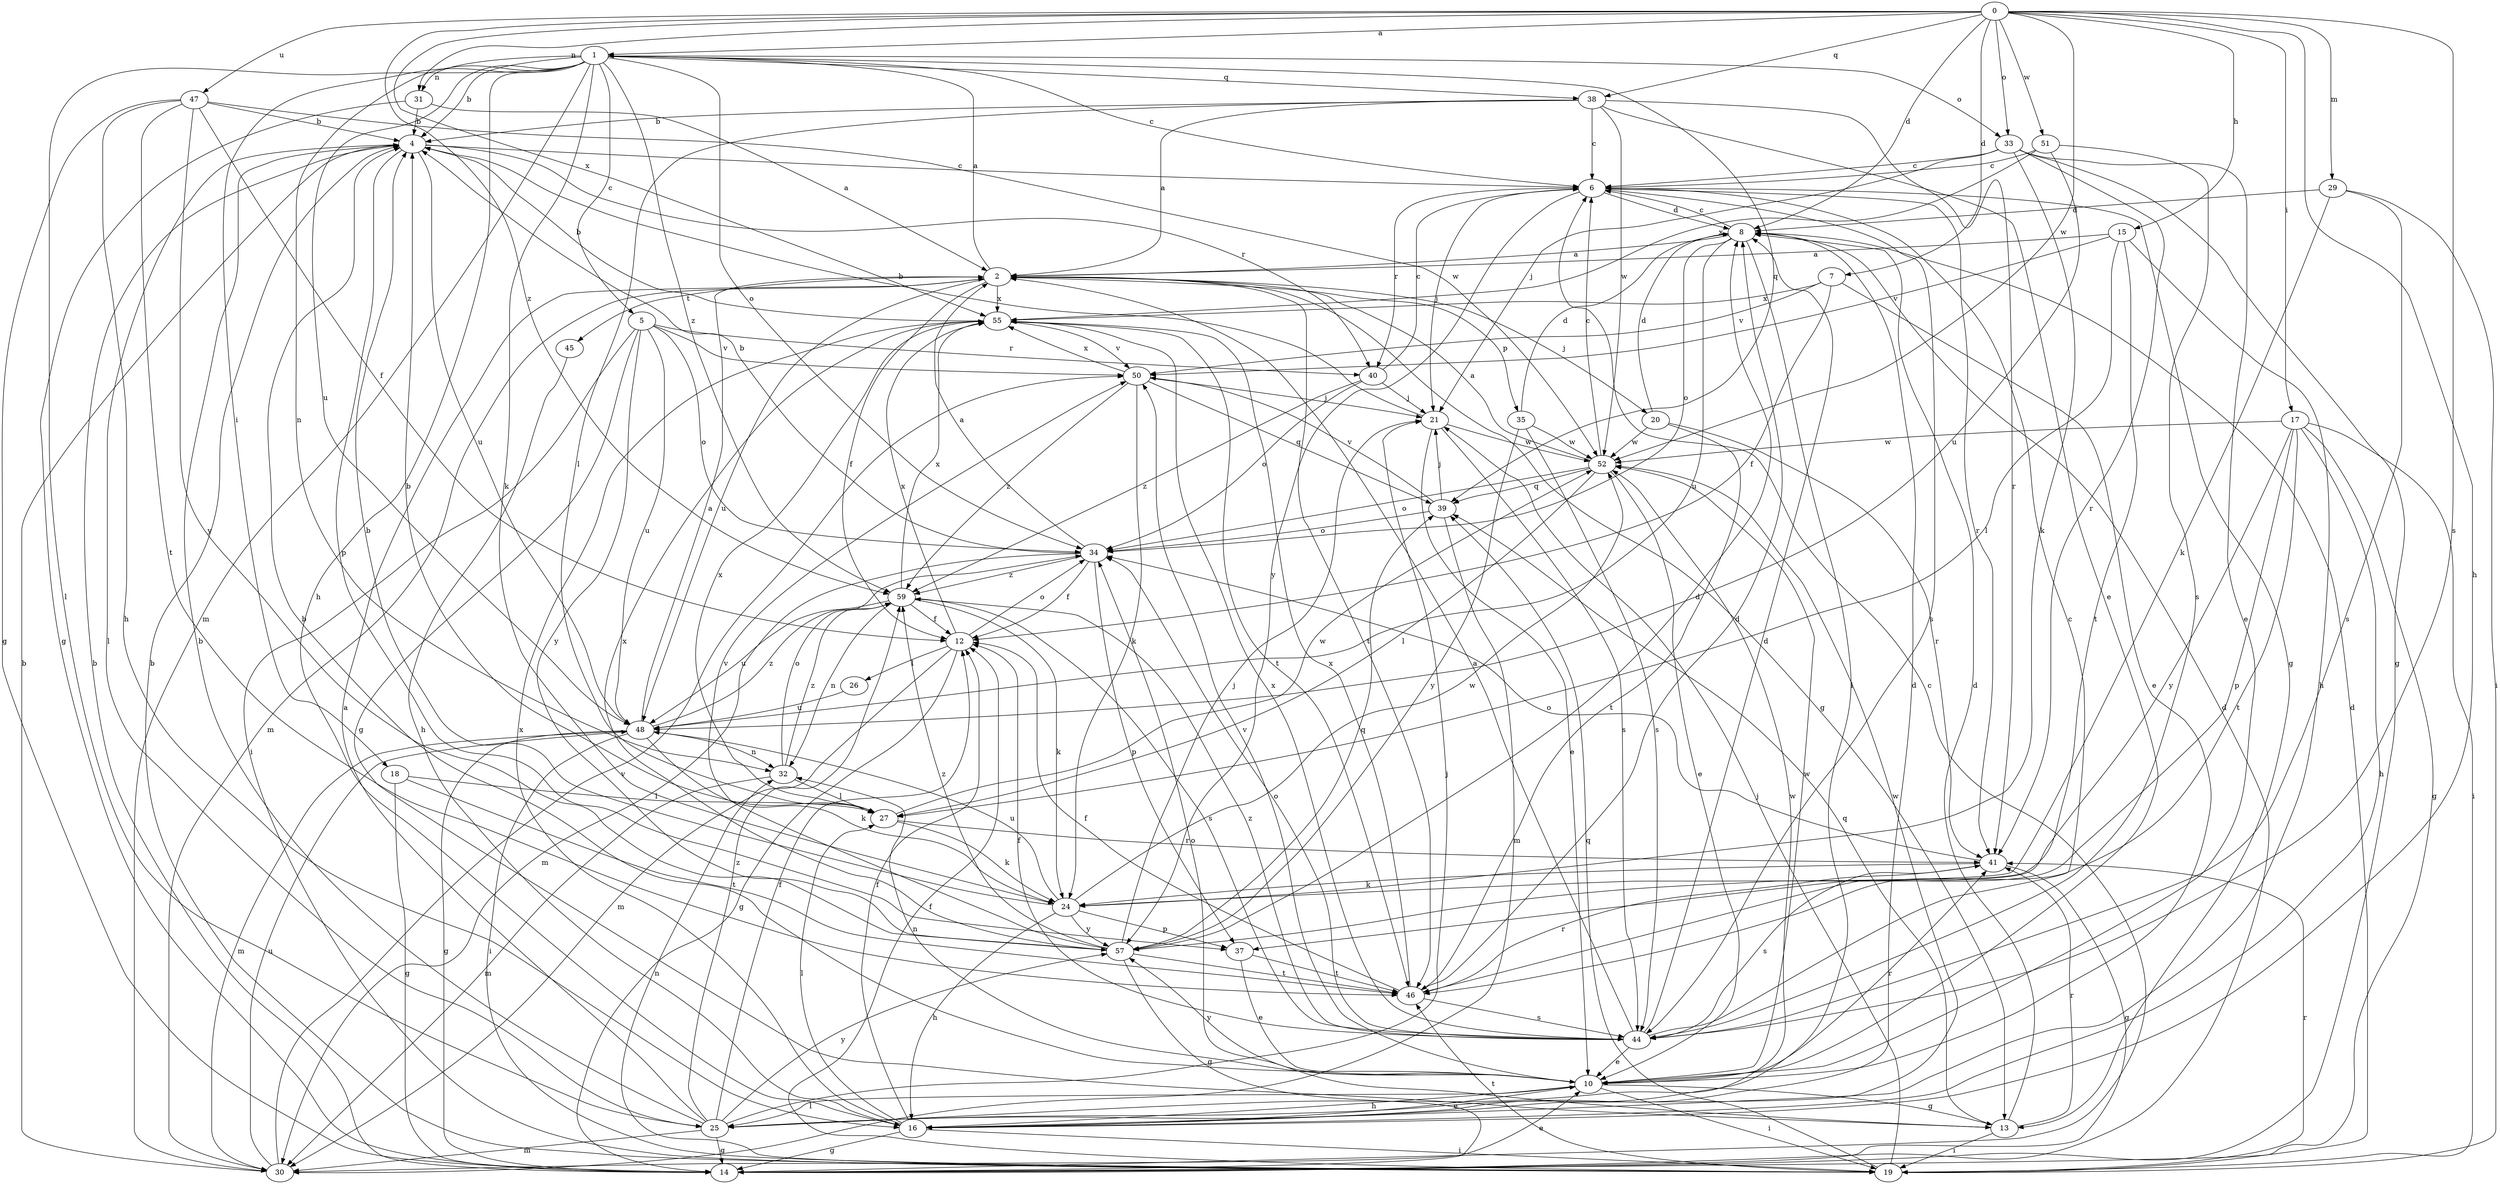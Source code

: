 strict digraph  {
0;
1;
2;
4;
5;
6;
7;
8;
10;
12;
13;
14;
15;
16;
17;
18;
19;
20;
21;
24;
25;
26;
27;
29;
30;
31;
32;
33;
34;
35;
37;
38;
39;
40;
41;
44;
45;
46;
47;
48;
50;
51;
52;
55;
57;
59;
0 -> 1  [label=a];
0 -> 7  [label=d];
0 -> 8  [label=d];
0 -> 15  [label=h];
0 -> 16  [label=h];
0 -> 17  [label=i];
0 -> 29  [label=m];
0 -> 31  [label=n];
0 -> 33  [label=o];
0 -> 38  [label=q];
0 -> 44  [label=s];
0 -> 47  [label=u];
0 -> 51  [label=w];
0 -> 52  [label=w];
0 -> 55  [label=x];
0 -> 59  [label=z];
1 -> 4  [label=b];
1 -> 5  [label=c];
1 -> 6  [label=c];
1 -> 16  [label=h];
1 -> 18  [label=i];
1 -> 24  [label=k];
1 -> 25  [label=l];
1 -> 30  [label=m];
1 -> 31  [label=n];
1 -> 32  [label=n];
1 -> 33  [label=o];
1 -> 34  [label=o];
1 -> 38  [label=q];
1 -> 39  [label=q];
1 -> 48  [label=u];
1 -> 59  [label=z];
2 -> 1  [label=a];
2 -> 12  [label=f];
2 -> 13  [label=g];
2 -> 20  [label=j];
2 -> 30  [label=m];
2 -> 35  [label=p];
2 -> 45  [label=t];
2 -> 46  [label=t];
2 -> 48  [label=u];
2 -> 55  [label=x];
4 -> 6  [label=c];
4 -> 25  [label=l];
4 -> 37  [label=p];
4 -> 40  [label=r];
4 -> 48  [label=u];
5 -> 13  [label=g];
5 -> 19  [label=i];
5 -> 34  [label=o];
5 -> 40  [label=r];
5 -> 48  [label=u];
5 -> 50  [label=v];
5 -> 57  [label=y];
6 -> 8  [label=d];
6 -> 13  [label=g];
6 -> 21  [label=j];
6 -> 40  [label=r];
6 -> 41  [label=r];
6 -> 44  [label=s];
6 -> 57  [label=y];
7 -> 10  [label=e];
7 -> 12  [label=f];
7 -> 50  [label=v];
7 -> 55  [label=x];
8 -> 2  [label=a];
8 -> 6  [label=c];
8 -> 25  [label=l];
8 -> 34  [label=o];
8 -> 48  [label=u];
10 -> 4  [label=b];
10 -> 13  [label=g];
10 -> 16  [label=h];
10 -> 19  [label=i];
10 -> 25  [label=l];
10 -> 32  [label=n];
10 -> 41  [label=r];
10 -> 50  [label=v];
10 -> 52  [label=w];
10 -> 57  [label=y];
12 -> 14  [label=g];
12 -> 26  [label=l];
12 -> 30  [label=m];
12 -> 34  [label=o];
12 -> 55  [label=x];
13 -> 8  [label=d];
13 -> 19  [label=i];
13 -> 34  [label=o];
13 -> 39  [label=q];
13 -> 41  [label=r];
14 -> 4  [label=b];
14 -> 6  [label=c];
14 -> 8  [label=d];
15 -> 2  [label=a];
15 -> 16  [label=h];
15 -> 27  [label=l];
15 -> 46  [label=t];
15 -> 50  [label=v];
16 -> 10  [label=e];
16 -> 12  [label=f];
16 -> 14  [label=g];
16 -> 19  [label=i];
16 -> 27  [label=l];
16 -> 52  [label=w];
16 -> 55  [label=x];
17 -> 14  [label=g];
17 -> 16  [label=h];
17 -> 19  [label=i];
17 -> 37  [label=p];
17 -> 46  [label=t];
17 -> 52  [label=w];
17 -> 57  [label=y];
18 -> 14  [label=g];
18 -> 27  [label=l];
18 -> 46  [label=t];
19 -> 4  [label=b];
19 -> 8  [label=d];
19 -> 12  [label=f];
19 -> 21  [label=j];
19 -> 32  [label=n];
19 -> 39  [label=q];
19 -> 41  [label=r];
19 -> 46  [label=t];
20 -> 8  [label=d];
20 -> 41  [label=r];
20 -> 46  [label=t];
20 -> 52  [label=w];
21 -> 4  [label=b];
21 -> 10  [label=e];
21 -> 44  [label=s];
21 -> 52  [label=w];
24 -> 4  [label=b];
24 -> 16  [label=h];
24 -> 37  [label=p];
24 -> 48  [label=u];
24 -> 52  [label=w];
24 -> 57  [label=y];
25 -> 2  [label=a];
25 -> 4  [label=b];
25 -> 8  [label=d];
25 -> 12  [label=f];
25 -> 14  [label=g];
25 -> 21  [label=j];
25 -> 30  [label=m];
25 -> 52  [label=w];
25 -> 57  [label=y];
25 -> 59  [label=z];
26 -> 48  [label=u];
27 -> 4  [label=b];
27 -> 24  [label=k];
27 -> 41  [label=r];
27 -> 52  [label=w];
27 -> 55  [label=x];
29 -> 8  [label=d];
29 -> 19  [label=i];
29 -> 24  [label=k];
29 -> 44  [label=s];
30 -> 4  [label=b];
30 -> 10  [label=e];
30 -> 48  [label=u];
30 -> 50  [label=v];
31 -> 2  [label=a];
31 -> 4  [label=b];
31 -> 14  [label=g];
32 -> 27  [label=l];
32 -> 30  [label=m];
32 -> 34  [label=o];
32 -> 59  [label=z];
33 -> 6  [label=c];
33 -> 10  [label=e];
33 -> 14  [label=g];
33 -> 21  [label=j];
33 -> 24  [label=k];
33 -> 41  [label=r];
34 -> 2  [label=a];
34 -> 4  [label=b];
34 -> 12  [label=f];
34 -> 30  [label=m];
34 -> 37  [label=p];
34 -> 59  [label=z];
35 -> 8  [label=d];
35 -> 44  [label=s];
35 -> 52  [label=w];
35 -> 57  [label=y];
37 -> 10  [label=e];
37 -> 46  [label=t];
38 -> 2  [label=a];
38 -> 4  [label=b];
38 -> 6  [label=c];
38 -> 10  [label=e];
38 -> 27  [label=l];
38 -> 41  [label=r];
38 -> 52  [label=w];
39 -> 21  [label=j];
39 -> 30  [label=m];
39 -> 34  [label=o];
39 -> 50  [label=v];
40 -> 6  [label=c];
40 -> 21  [label=j];
40 -> 34  [label=o];
40 -> 59  [label=z];
41 -> 14  [label=g];
41 -> 24  [label=k];
41 -> 34  [label=o];
41 -> 44  [label=s];
44 -> 2  [label=a];
44 -> 6  [label=c];
44 -> 8  [label=d];
44 -> 10  [label=e];
44 -> 12  [label=f];
44 -> 34  [label=o];
44 -> 55  [label=x];
44 -> 59  [label=z];
45 -> 16  [label=h];
46 -> 8  [label=d];
46 -> 12  [label=f];
46 -> 41  [label=r];
46 -> 44  [label=s];
46 -> 55  [label=x];
47 -> 4  [label=b];
47 -> 12  [label=f];
47 -> 14  [label=g];
47 -> 16  [label=h];
47 -> 46  [label=t];
47 -> 52  [label=w];
47 -> 57  [label=y];
48 -> 2  [label=a];
48 -> 14  [label=g];
48 -> 19  [label=i];
48 -> 24  [label=k];
48 -> 30  [label=m];
48 -> 32  [label=n];
48 -> 59  [label=z];
50 -> 21  [label=j];
50 -> 24  [label=k];
50 -> 39  [label=q];
50 -> 55  [label=x];
50 -> 59  [label=z];
51 -> 6  [label=c];
51 -> 44  [label=s];
51 -> 48  [label=u];
51 -> 55  [label=x];
52 -> 2  [label=a];
52 -> 6  [label=c];
52 -> 10  [label=e];
52 -> 27  [label=l];
52 -> 34  [label=o];
52 -> 39  [label=q];
55 -> 4  [label=b];
55 -> 46  [label=t];
55 -> 50  [label=v];
57 -> 8  [label=d];
57 -> 14  [label=g];
57 -> 21  [label=j];
57 -> 39  [label=q];
57 -> 46  [label=t];
57 -> 50  [label=v];
57 -> 55  [label=x];
57 -> 59  [label=z];
59 -> 12  [label=f];
59 -> 24  [label=k];
59 -> 32  [label=n];
59 -> 44  [label=s];
59 -> 48  [label=u];
59 -> 55  [label=x];
}
